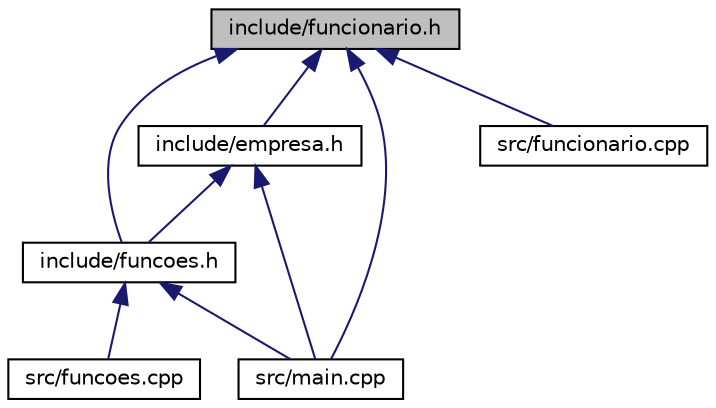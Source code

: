 digraph "include/funcionario.h"
{
  edge [fontname="Helvetica",fontsize="10",labelfontname="Helvetica",labelfontsize="10"];
  node [fontname="Helvetica",fontsize="10",shape=record];
  Node1 [label="include/funcionario.h",height=0.2,width=0.4,color="black", fillcolor="grey75", style="filled" fontcolor="black"];
  Node1 -> Node2 [dir="back",color="midnightblue",fontsize="10",style="solid",fontname="Helvetica"];
  Node2 [label="include/empresa.h",height=0.2,width=0.4,color="black", fillcolor="white", style="filled",URL="$empresa_8h_source.html"];
  Node2 -> Node3 [dir="back",color="midnightblue",fontsize="10",style="solid",fontname="Helvetica"];
  Node3 [label="include/funcoes.h",height=0.2,width=0.4,color="black", fillcolor="white", style="filled",URL="$funcoes_8h.html",tooltip="Arquivo de cabecalho com a definição das funções do programa. "];
  Node3 -> Node4 [dir="back",color="midnightblue",fontsize="10",style="solid",fontname="Helvetica"];
  Node4 [label="src/funcoes.cpp",height=0.2,width=0.4,color="black", fillcolor="white", style="filled",URL="$funcoes_8cpp.html",tooltip="Arquivo de corpo com a definição das funções do programa. "];
  Node3 -> Node5 [dir="back",color="midnightblue",fontsize="10",style="solid",fontname="Helvetica"];
  Node5 [label="src/main.cpp",height=0.2,width=0.4,color="black", fillcolor="white", style="filled",URL="$main_8cpp.html",tooltip="Programa que permite criar uma empresa e cadastrar funcionarios. "];
  Node2 -> Node5 [dir="back",color="midnightblue",fontsize="10",style="solid",fontname="Helvetica"];
  Node1 -> Node3 [dir="back",color="midnightblue",fontsize="10",style="solid",fontname="Helvetica"];
  Node1 -> Node6 [dir="back",color="midnightblue",fontsize="10",style="solid",fontname="Helvetica"];
  Node6 [label="src/funcionario.cpp",height=0.2,width=0.4,color="black", fillcolor="white", style="filled",URL="$funcionario_8cpp.html",tooltip="Cabecalho da classe funcionario. "];
  Node1 -> Node5 [dir="back",color="midnightblue",fontsize="10",style="solid",fontname="Helvetica"];
}
